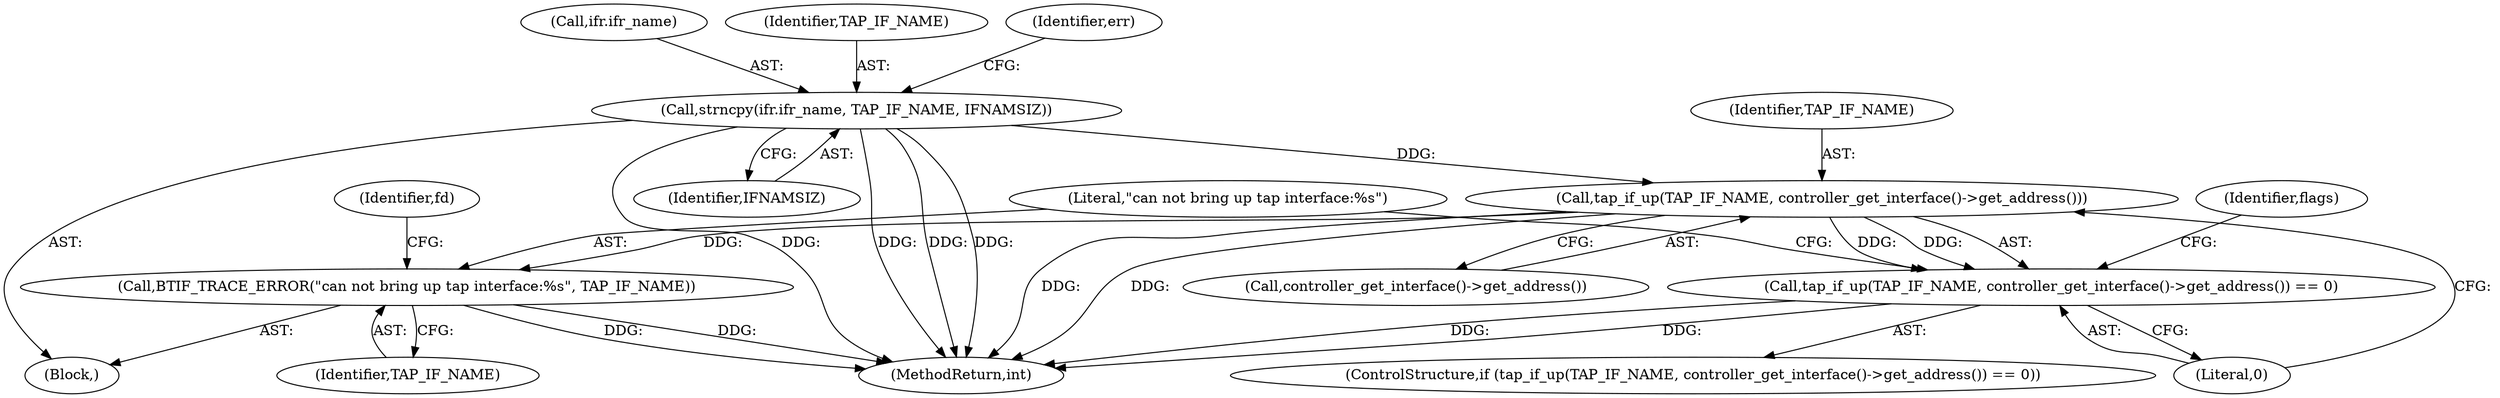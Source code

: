 digraph "0_Android_472271b153c5dc53c28beac55480a8d8434b2d5c_22@API" {
"1000140" [label="(Call,strncpy(ifr.ifr_name, TAP_IF_NAME, IFNAMSIZ))"];
"1000171" [label="(Call,tap_if_up(TAP_IF_NAME, controller_get_interface()->get_address()))"];
"1000170" [label="(Call,tap_if_up(TAP_IF_NAME, controller_get_interface()->get_address()) == 0)"];
"1000193" [label="(Call,BTIF_TRACE_ERROR(\"can not bring up tap interface:%s\", TAP_IF_NAME))"];
"1000141" [label="(Call,ifr.ifr_name)"];
"1000144" [label="(Identifier,TAP_IF_NAME)"];
"1000103" [label="(Block,)"];
"1000194" [label="(Literal,\"can not bring up tap interface:%s\")"];
"1000200" [label="(MethodReturn,int)"];
"1000170" [label="(Call,tap_if_up(TAP_IF_NAME, controller_get_interface()->get_address()) == 0)"];
"1000172" [label="(Identifier,TAP_IF_NAME)"];
"1000140" [label="(Call,strncpy(ifr.ifr_name, TAP_IF_NAME, IFNAMSIZ))"];
"1000149" [label="(Identifier,err)"];
"1000145" [label="(Identifier,IFNAMSIZ)"];
"1000193" [label="(Call,BTIF_TRACE_ERROR(\"can not bring up tap interface:%s\", TAP_IF_NAME))"];
"1000178" [label="(Identifier,flags)"];
"1000195" [label="(Identifier,TAP_IF_NAME)"];
"1000174" [label="(Literal,0)"];
"1000197" [label="(Identifier,fd)"];
"1000173" [label="(Call,controller_get_interface()->get_address())"];
"1000169" [label="(ControlStructure,if (tap_if_up(TAP_IF_NAME, controller_get_interface()->get_address()) == 0))"];
"1000171" [label="(Call,tap_if_up(TAP_IF_NAME, controller_get_interface()->get_address()))"];
"1000140" -> "1000103"  [label="AST: "];
"1000140" -> "1000145"  [label="CFG: "];
"1000141" -> "1000140"  [label="AST: "];
"1000144" -> "1000140"  [label="AST: "];
"1000145" -> "1000140"  [label="AST: "];
"1000149" -> "1000140"  [label="CFG: "];
"1000140" -> "1000200"  [label="DDG: "];
"1000140" -> "1000200"  [label="DDG: "];
"1000140" -> "1000200"  [label="DDG: "];
"1000140" -> "1000200"  [label="DDG: "];
"1000140" -> "1000171"  [label="DDG: "];
"1000171" -> "1000170"  [label="AST: "];
"1000171" -> "1000173"  [label="CFG: "];
"1000172" -> "1000171"  [label="AST: "];
"1000173" -> "1000171"  [label="AST: "];
"1000174" -> "1000171"  [label="CFG: "];
"1000171" -> "1000200"  [label="DDG: "];
"1000171" -> "1000200"  [label="DDG: "];
"1000171" -> "1000170"  [label="DDG: "];
"1000171" -> "1000170"  [label="DDG: "];
"1000171" -> "1000193"  [label="DDG: "];
"1000170" -> "1000169"  [label="AST: "];
"1000170" -> "1000174"  [label="CFG: "];
"1000174" -> "1000170"  [label="AST: "];
"1000178" -> "1000170"  [label="CFG: "];
"1000194" -> "1000170"  [label="CFG: "];
"1000170" -> "1000200"  [label="DDG: "];
"1000170" -> "1000200"  [label="DDG: "];
"1000193" -> "1000103"  [label="AST: "];
"1000193" -> "1000195"  [label="CFG: "];
"1000194" -> "1000193"  [label="AST: "];
"1000195" -> "1000193"  [label="AST: "];
"1000197" -> "1000193"  [label="CFG: "];
"1000193" -> "1000200"  [label="DDG: "];
"1000193" -> "1000200"  [label="DDG: "];
}
